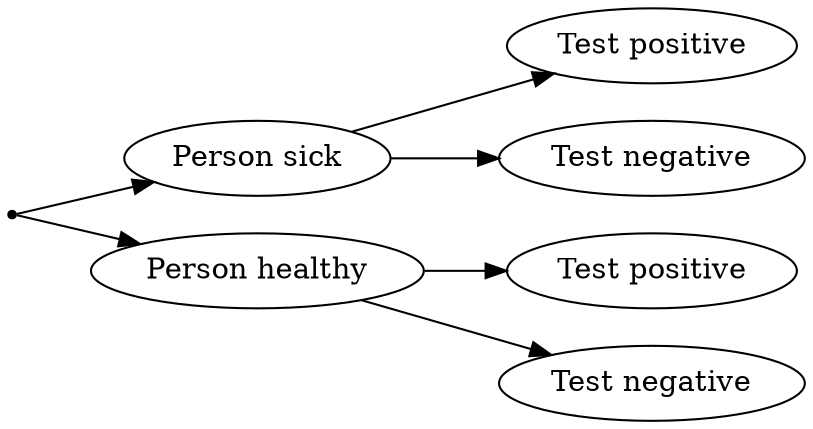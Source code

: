 digraph {

graph [rankdir = "LR"]



  "1" [label = "", shape = "point"] 
  "2" [label = "Person sick", shape = "ellipse"] 
  "3" [label = "Test positive", shape = "ellipse"] 
  "4" [label = "Test negative", shape = "ellipse"] 
  "5" [label = "Person healthy", shape = "ellipse"] 
  "6" [label = "Test positive", shape = "ellipse"] 
  "7" [label = "Test negative", shape = "ellipse"] 
  "1"->"2" 
  "1"->"5" 
  "2"->"3" 
  "2"->"4" 
  "5"->"6" 
  "5"->"7" 
}